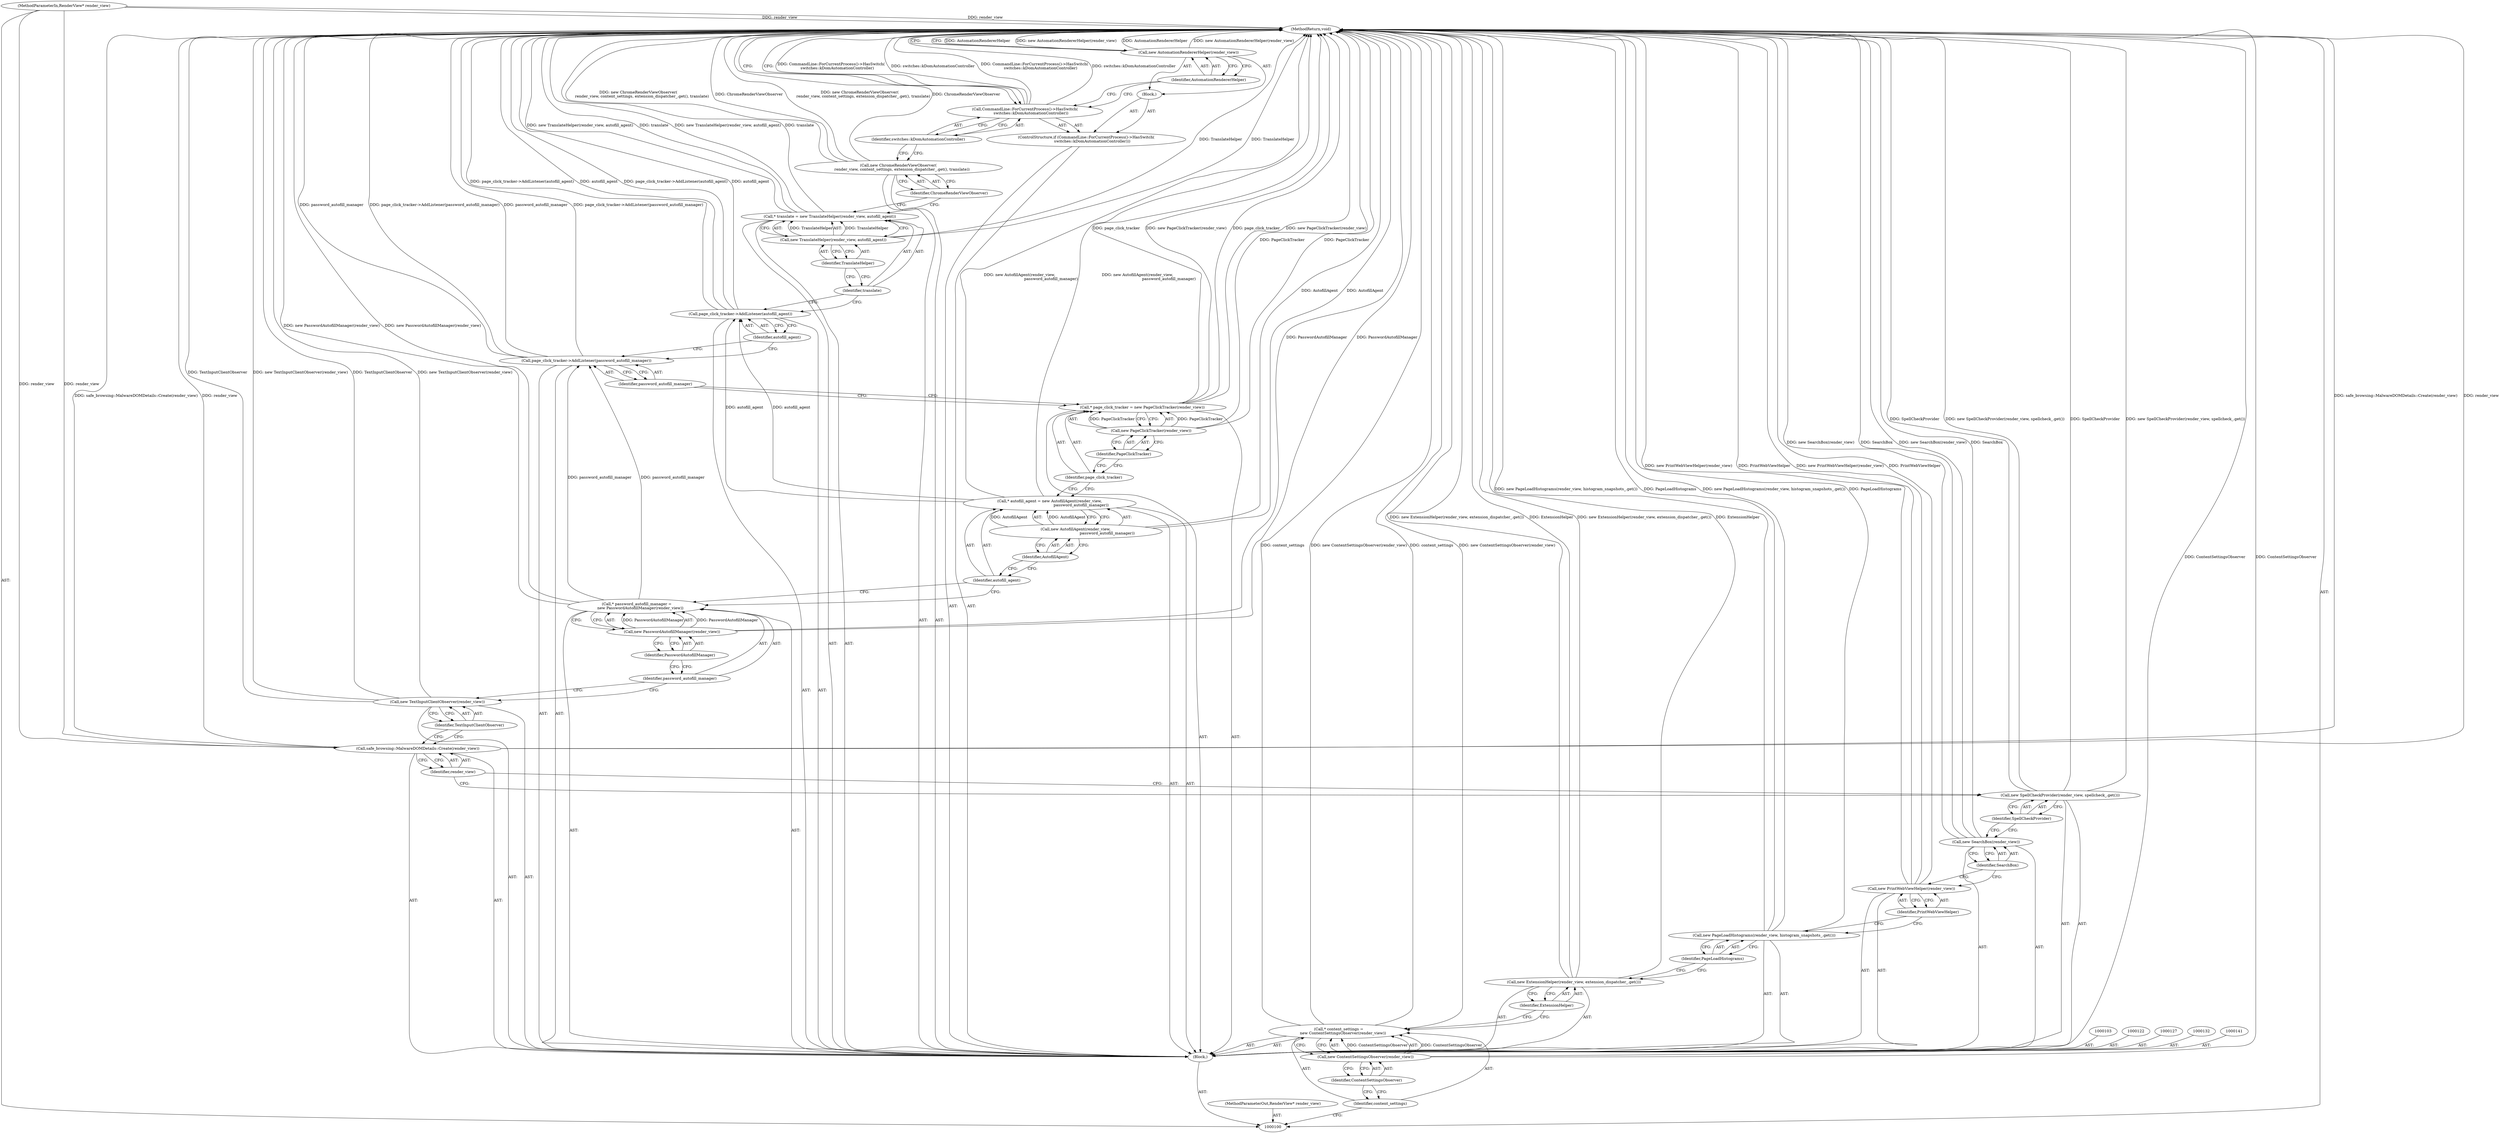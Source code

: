 digraph "0_Chrome_8262245d384be025f13e2a5b3a03b7e5c98374ce_1" {
"1000154" [label="(MethodReturn,void)"];
"1000101" [label="(MethodParameterIn,RenderView* render_view)"];
"1000185" [label="(MethodParameterOut,RenderView* render_view)"];
"1000102" [label="(Block,)"];
"1000118" [label="(Call,safe_browsing::MalwareDOMDetails::Create(render_view))"];
"1000119" [label="(Identifier,render_view)"];
"1000120" [label="(Call,new TextInputClientObserver(render_view))"];
"1000121" [label="(Identifier,TextInputClientObserver)"];
"1000123" [label="(Call,* password_autofill_manager =\n      new PasswordAutofillManager(render_view))"];
"1000124" [label="(Identifier,password_autofill_manager)"];
"1000126" [label="(Identifier,PasswordAutofillManager)"];
"1000125" [label="(Call,new PasswordAutofillManager(render_view))"];
"1000128" [label="(Call,* autofill_agent = new AutofillAgent(render_view,\n                                                    password_autofill_manager))"];
"1000129" [label="(Identifier,autofill_agent)"];
"1000130" [label="(Call,new AutofillAgent(render_view,\n                                                    password_autofill_manager))"];
"1000131" [label="(Identifier,AutofillAgent)"];
"1000104" [label="(Call,* content_settings =\n       new ContentSettingsObserver(render_view))"];
"1000105" [label="(Identifier,content_settings)"];
"1000133" [label="(Call,* page_click_tracker = new PageClickTracker(render_view))"];
"1000134" [label="(Identifier,page_click_tracker)"];
"1000135" [label="(Call,new PageClickTracker(render_view))"];
"1000136" [label="(Identifier,PageClickTracker)"];
"1000137" [label="(Call,page_click_tracker->AddListener(password_autofill_manager))"];
"1000138" [label="(Identifier,password_autofill_manager)"];
"1000139" [label="(Call,page_click_tracker->AddListener(autofill_agent))"];
"1000140" [label="(Identifier,autofill_agent)"];
"1000142" [label="(Call,* translate = new TranslateHelper(render_view, autofill_agent))"];
"1000143" [label="(Identifier,translate)"];
"1000144" [label="(Call,new TranslateHelper(render_view, autofill_agent))"];
"1000145" [label="(Identifier,TranslateHelper)"];
"1000146" [label="(Call,new ChromeRenderViewObserver(\n      render_view, content_settings, extension_dispatcher_.get(), translate))"];
"1000147" [label="(Identifier,ChromeRenderViewObserver)"];
"1000148" [label="(ControlStructure,if (CommandLine::ForCurrentProcess()->HasSwitch(\n          switches::kDomAutomationController)))"];
"1000149" [label="(Call,CommandLine::ForCurrentProcess()->HasSwitch(\n          switches::kDomAutomationController))"];
"1000107" [label="(Identifier,ContentSettingsObserver)"];
"1000106" [label="(Call,new ContentSettingsObserver(render_view))"];
"1000150" [label="(Identifier,switches::kDomAutomationController)"];
"1000151" [label="(Block,)"];
"1000152" [label="(Call,new AutomationRendererHelper(render_view))"];
"1000153" [label="(Identifier,AutomationRendererHelper)"];
"1000108" [label="(Call,new ExtensionHelper(render_view, extension_dispatcher_.get()))"];
"1000109" [label="(Identifier,ExtensionHelper)"];
"1000110" [label="(Call,new PageLoadHistograms(render_view, histogram_snapshots_.get()))"];
"1000111" [label="(Identifier,PageLoadHistograms)"];
"1000112" [label="(Call,new PrintWebViewHelper(render_view))"];
"1000113" [label="(Identifier,PrintWebViewHelper)"];
"1000114" [label="(Call,new SearchBox(render_view))"];
"1000115" [label="(Identifier,SearchBox)"];
"1000116" [label="(Call,new SpellCheckProvider(render_view, spellcheck_.get()))"];
"1000117" [label="(Identifier,SpellCheckProvider)"];
"1000154" -> "1000100"  [label="AST: "];
"1000154" -> "1000152"  [label="CFG: "];
"1000154" -> "1000149"  [label="CFG: "];
"1000116" -> "1000154"  [label="DDG: SpellCheckProvider"];
"1000116" -> "1000154"  [label="DDG: new SpellCheckProvider(render_view, spellcheck_.get())"];
"1000123" -> "1000154"  [label="DDG: new PasswordAutofillManager(render_view)"];
"1000108" -> "1000154"  [label="DDG: new ExtensionHelper(render_view, extension_dispatcher_.get())"];
"1000108" -> "1000154"  [label="DDG: ExtensionHelper"];
"1000106" -> "1000154"  [label="DDG: ContentSettingsObserver"];
"1000104" -> "1000154"  [label="DDG: content_settings"];
"1000104" -> "1000154"  [label="DDG: new ContentSettingsObserver(render_view)"];
"1000114" -> "1000154"  [label="DDG: new SearchBox(render_view)"];
"1000114" -> "1000154"  [label="DDG: SearchBox"];
"1000149" -> "1000154"  [label="DDG: CommandLine::ForCurrentProcess()->HasSwitch(\n          switches::kDomAutomationController)"];
"1000149" -> "1000154"  [label="DDG: switches::kDomAutomationController"];
"1000152" -> "1000154"  [label="DDG: AutomationRendererHelper"];
"1000152" -> "1000154"  [label="DDG: new AutomationRendererHelper(render_view)"];
"1000118" -> "1000154"  [label="DDG: safe_browsing::MalwareDOMDetails::Create(render_view)"];
"1000118" -> "1000154"  [label="DDG: render_view"];
"1000146" -> "1000154"  [label="DDG: new ChromeRenderViewObserver(\n      render_view, content_settings, extension_dispatcher_.get(), translate)"];
"1000146" -> "1000154"  [label="DDG: ChromeRenderViewObserver"];
"1000130" -> "1000154"  [label="DDG: AutofillAgent"];
"1000128" -> "1000154"  [label="DDG: new AutofillAgent(render_view,\n                                                    password_autofill_manager)"];
"1000125" -> "1000154"  [label="DDG: PasswordAutofillManager"];
"1000139" -> "1000154"  [label="DDG: page_click_tracker->AddListener(autofill_agent)"];
"1000139" -> "1000154"  [label="DDG: autofill_agent"];
"1000142" -> "1000154"  [label="DDG: new TranslateHelper(render_view, autofill_agent)"];
"1000142" -> "1000154"  [label="DDG: translate"];
"1000133" -> "1000154"  [label="DDG: page_click_tracker"];
"1000133" -> "1000154"  [label="DDG: new PageClickTracker(render_view)"];
"1000120" -> "1000154"  [label="DDG: TextInputClientObserver"];
"1000120" -> "1000154"  [label="DDG: new TextInputClientObserver(render_view)"];
"1000112" -> "1000154"  [label="DDG: new PrintWebViewHelper(render_view)"];
"1000112" -> "1000154"  [label="DDG: PrintWebViewHelper"];
"1000101" -> "1000154"  [label="DDG: render_view"];
"1000110" -> "1000154"  [label="DDG: new PageLoadHistograms(render_view, histogram_snapshots_.get())"];
"1000110" -> "1000154"  [label="DDG: PageLoadHistograms"];
"1000135" -> "1000154"  [label="DDG: PageClickTracker"];
"1000144" -> "1000154"  [label="DDG: TranslateHelper"];
"1000137" -> "1000154"  [label="DDG: password_autofill_manager"];
"1000137" -> "1000154"  [label="DDG: page_click_tracker->AddListener(password_autofill_manager)"];
"1000101" -> "1000100"  [label="AST: "];
"1000101" -> "1000154"  [label="DDG: render_view"];
"1000101" -> "1000118"  [label="DDG: render_view"];
"1000185" -> "1000100"  [label="AST: "];
"1000102" -> "1000100"  [label="AST: "];
"1000103" -> "1000102"  [label="AST: "];
"1000104" -> "1000102"  [label="AST: "];
"1000108" -> "1000102"  [label="AST: "];
"1000110" -> "1000102"  [label="AST: "];
"1000112" -> "1000102"  [label="AST: "];
"1000114" -> "1000102"  [label="AST: "];
"1000116" -> "1000102"  [label="AST: "];
"1000118" -> "1000102"  [label="AST: "];
"1000120" -> "1000102"  [label="AST: "];
"1000122" -> "1000102"  [label="AST: "];
"1000123" -> "1000102"  [label="AST: "];
"1000127" -> "1000102"  [label="AST: "];
"1000128" -> "1000102"  [label="AST: "];
"1000132" -> "1000102"  [label="AST: "];
"1000133" -> "1000102"  [label="AST: "];
"1000137" -> "1000102"  [label="AST: "];
"1000139" -> "1000102"  [label="AST: "];
"1000141" -> "1000102"  [label="AST: "];
"1000142" -> "1000102"  [label="AST: "];
"1000146" -> "1000102"  [label="AST: "];
"1000148" -> "1000102"  [label="AST: "];
"1000118" -> "1000102"  [label="AST: "];
"1000118" -> "1000119"  [label="CFG: "];
"1000119" -> "1000118"  [label="AST: "];
"1000121" -> "1000118"  [label="CFG: "];
"1000118" -> "1000154"  [label="DDG: safe_browsing::MalwareDOMDetails::Create(render_view)"];
"1000118" -> "1000154"  [label="DDG: render_view"];
"1000101" -> "1000118"  [label="DDG: render_view"];
"1000119" -> "1000118"  [label="AST: "];
"1000119" -> "1000116"  [label="CFG: "];
"1000118" -> "1000119"  [label="CFG: "];
"1000120" -> "1000102"  [label="AST: "];
"1000120" -> "1000121"  [label="CFG: "];
"1000121" -> "1000120"  [label="AST: "];
"1000124" -> "1000120"  [label="CFG: "];
"1000120" -> "1000154"  [label="DDG: TextInputClientObserver"];
"1000120" -> "1000154"  [label="DDG: new TextInputClientObserver(render_view)"];
"1000121" -> "1000120"  [label="AST: "];
"1000121" -> "1000118"  [label="CFG: "];
"1000120" -> "1000121"  [label="CFG: "];
"1000123" -> "1000102"  [label="AST: "];
"1000123" -> "1000125"  [label="CFG: "];
"1000124" -> "1000123"  [label="AST: "];
"1000125" -> "1000123"  [label="AST: "];
"1000129" -> "1000123"  [label="CFG: "];
"1000123" -> "1000154"  [label="DDG: new PasswordAutofillManager(render_view)"];
"1000125" -> "1000123"  [label="DDG: PasswordAutofillManager"];
"1000123" -> "1000137"  [label="DDG: password_autofill_manager"];
"1000124" -> "1000123"  [label="AST: "];
"1000124" -> "1000120"  [label="CFG: "];
"1000126" -> "1000124"  [label="CFG: "];
"1000126" -> "1000125"  [label="AST: "];
"1000126" -> "1000124"  [label="CFG: "];
"1000125" -> "1000126"  [label="CFG: "];
"1000125" -> "1000123"  [label="AST: "];
"1000125" -> "1000126"  [label="CFG: "];
"1000126" -> "1000125"  [label="AST: "];
"1000123" -> "1000125"  [label="CFG: "];
"1000125" -> "1000154"  [label="DDG: PasswordAutofillManager"];
"1000125" -> "1000123"  [label="DDG: PasswordAutofillManager"];
"1000128" -> "1000102"  [label="AST: "];
"1000128" -> "1000130"  [label="CFG: "];
"1000129" -> "1000128"  [label="AST: "];
"1000130" -> "1000128"  [label="AST: "];
"1000134" -> "1000128"  [label="CFG: "];
"1000128" -> "1000154"  [label="DDG: new AutofillAgent(render_view,\n                                                    password_autofill_manager)"];
"1000130" -> "1000128"  [label="DDG: AutofillAgent"];
"1000128" -> "1000139"  [label="DDG: autofill_agent"];
"1000129" -> "1000128"  [label="AST: "];
"1000129" -> "1000123"  [label="CFG: "];
"1000131" -> "1000129"  [label="CFG: "];
"1000130" -> "1000128"  [label="AST: "];
"1000130" -> "1000131"  [label="CFG: "];
"1000131" -> "1000130"  [label="AST: "];
"1000128" -> "1000130"  [label="CFG: "];
"1000130" -> "1000154"  [label="DDG: AutofillAgent"];
"1000130" -> "1000128"  [label="DDG: AutofillAgent"];
"1000131" -> "1000130"  [label="AST: "];
"1000131" -> "1000129"  [label="CFG: "];
"1000130" -> "1000131"  [label="CFG: "];
"1000104" -> "1000102"  [label="AST: "];
"1000104" -> "1000106"  [label="CFG: "];
"1000105" -> "1000104"  [label="AST: "];
"1000106" -> "1000104"  [label="AST: "];
"1000109" -> "1000104"  [label="CFG: "];
"1000104" -> "1000154"  [label="DDG: content_settings"];
"1000104" -> "1000154"  [label="DDG: new ContentSettingsObserver(render_view)"];
"1000106" -> "1000104"  [label="DDG: ContentSettingsObserver"];
"1000105" -> "1000104"  [label="AST: "];
"1000105" -> "1000100"  [label="CFG: "];
"1000107" -> "1000105"  [label="CFG: "];
"1000133" -> "1000102"  [label="AST: "];
"1000133" -> "1000135"  [label="CFG: "];
"1000134" -> "1000133"  [label="AST: "];
"1000135" -> "1000133"  [label="AST: "];
"1000138" -> "1000133"  [label="CFG: "];
"1000133" -> "1000154"  [label="DDG: page_click_tracker"];
"1000133" -> "1000154"  [label="DDG: new PageClickTracker(render_view)"];
"1000135" -> "1000133"  [label="DDG: PageClickTracker"];
"1000134" -> "1000133"  [label="AST: "];
"1000134" -> "1000128"  [label="CFG: "];
"1000136" -> "1000134"  [label="CFG: "];
"1000135" -> "1000133"  [label="AST: "];
"1000135" -> "1000136"  [label="CFG: "];
"1000136" -> "1000135"  [label="AST: "];
"1000133" -> "1000135"  [label="CFG: "];
"1000135" -> "1000154"  [label="DDG: PageClickTracker"];
"1000135" -> "1000133"  [label="DDG: PageClickTracker"];
"1000136" -> "1000135"  [label="AST: "];
"1000136" -> "1000134"  [label="CFG: "];
"1000135" -> "1000136"  [label="CFG: "];
"1000137" -> "1000102"  [label="AST: "];
"1000137" -> "1000138"  [label="CFG: "];
"1000138" -> "1000137"  [label="AST: "];
"1000140" -> "1000137"  [label="CFG: "];
"1000137" -> "1000154"  [label="DDG: password_autofill_manager"];
"1000137" -> "1000154"  [label="DDG: page_click_tracker->AddListener(password_autofill_manager)"];
"1000123" -> "1000137"  [label="DDG: password_autofill_manager"];
"1000138" -> "1000137"  [label="AST: "];
"1000138" -> "1000133"  [label="CFG: "];
"1000137" -> "1000138"  [label="CFG: "];
"1000139" -> "1000102"  [label="AST: "];
"1000139" -> "1000140"  [label="CFG: "];
"1000140" -> "1000139"  [label="AST: "];
"1000143" -> "1000139"  [label="CFG: "];
"1000139" -> "1000154"  [label="DDG: page_click_tracker->AddListener(autofill_agent)"];
"1000139" -> "1000154"  [label="DDG: autofill_agent"];
"1000128" -> "1000139"  [label="DDG: autofill_agent"];
"1000140" -> "1000139"  [label="AST: "];
"1000140" -> "1000137"  [label="CFG: "];
"1000139" -> "1000140"  [label="CFG: "];
"1000142" -> "1000102"  [label="AST: "];
"1000142" -> "1000144"  [label="CFG: "];
"1000143" -> "1000142"  [label="AST: "];
"1000144" -> "1000142"  [label="AST: "];
"1000147" -> "1000142"  [label="CFG: "];
"1000142" -> "1000154"  [label="DDG: new TranslateHelper(render_view, autofill_agent)"];
"1000142" -> "1000154"  [label="DDG: translate"];
"1000144" -> "1000142"  [label="DDG: TranslateHelper"];
"1000143" -> "1000142"  [label="AST: "];
"1000143" -> "1000139"  [label="CFG: "];
"1000145" -> "1000143"  [label="CFG: "];
"1000144" -> "1000142"  [label="AST: "];
"1000144" -> "1000145"  [label="CFG: "];
"1000145" -> "1000144"  [label="AST: "];
"1000142" -> "1000144"  [label="CFG: "];
"1000144" -> "1000154"  [label="DDG: TranslateHelper"];
"1000144" -> "1000142"  [label="DDG: TranslateHelper"];
"1000145" -> "1000144"  [label="AST: "];
"1000145" -> "1000143"  [label="CFG: "];
"1000144" -> "1000145"  [label="CFG: "];
"1000146" -> "1000102"  [label="AST: "];
"1000146" -> "1000147"  [label="CFG: "];
"1000147" -> "1000146"  [label="AST: "];
"1000150" -> "1000146"  [label="CFG: "];
"1000146" -> "1000154"  [label="DDG: new ChromeRenderViewObserver(\n      render_view, content_settings, extension_dispatcher_.get(), translate)"];
"1000146" -> "1000154"  [label="DDG: ChromeRenderViewObserver"];
"1000147" -> "1000146"  [label="AST: "];
"1000147" -> "1000142"  [label="CFG: "];
"1000146" -> "1000147"  [label="CFG: "];
"1000148" -> "1000102"  [label="AST: "];
"1000149" -> "1000148"  [label="AST: "];
"1000151" -> "1000148"  [label="AST: "];
"1000149" -> "1000148"  [label="AST: "];
"1000149" -> "1000150"  [label="CFG: "];
"1000150" -> "1000149"  [label="AST: "];
"1000153" -> "1000149"  [label="CFG: "];
"1000154" -> "1000149"  [label="CFG: "];
"1000149" -> "1000154"  [label="DDG: CommandLine::ForCurrentProcess()->HasSwitch(\n          switches::kDomAutomationController)"];
"1000149" -> "1000154"  [label="DDG: switches::kDomAutomationController"];
"1000107" -> "1000106"  [label="AST: "];
"1000107" -> "1000105"  [label="CFG: "];
"1000106" -> "1000107"  [label="CFG: "];
"1000106" -> "1000104"  [label="AST: "];
"1000106" -> "1000107"  [label="CFG: "];
"1000107" -> "1000106"  [label="AST: "];
"1000104" -> "1000106"  [label="CFG: "];
"1000106" -> "1000154"  [label="DDG: ContentSettingsObserver"];
"1000106" -> "1000104"  [label="DDG: ContentSettingsObserver"];
"1000150" -> "1000149"  [label="AST: "];
"1000150" -> "1000146"  [label="CFG: "];
"1000149" -> "1000150"  [label="CFG: "];
"1000151" -> "1000148"  [label="AST: "];
"1000152" -> "1000151"  [label="AST: "];
"1000152" -> "1000151"  [label="AST: "];
"1000152" -> "1000153"  [label="CFG: "];
"1000153" -> "1000152"  [label="AST: "];
"1000154" -> "1000152"  [label="CFG: "];
"1000152" -> "1000154"  [label="DDG: AutomationRendererHelper"];
"1000152" -> "1000154"  [label="DDG: new AutomationRendererHelper(render_view)"];
"1000153" -> "1000152"  [label="AST: "];
"1000153" -> "1000149"  [label="CFG: "];
"1000152" -> "1000153"  [label="CFG: "];
"1000108" -> "1000102"  [label="AST: "];
"1000108" -> "1000109"  [label="CFG: "];
"1000109" -> "1000108"  [label="AST: "];
"1000111" -> "1000108"  [label="CFG: "];
"1000108" -> "1000154"  [label="DDG: new ExtensionHelper(render_view, extension_dispatcher_.get())"];
"1000108" -> "1000154"  [label="DDG: ExtensionHelper"];
"1000109" -> "1000108"  [label="AST: "];
"1000109" -> "1000104"  [label="CFG: "];
"1000108" -> "1000109"  [label="CFG: "];
"1000110" -> "1000102"  [label="AST: "];
"1000110" -> "1000111"  [label="CFG: "];
"1000111" -> "1000110"  [label="AST: "];
"1000113" -> "1000110"  [label="CFG: "];
"1000110" -> "1000154"  [label="DDG: new PageLoadHistograms(render_view, histogram_snapshots_.get())"];
"1000110" -> "1000154"  [label="DDG: PageLoadHistograms"];
"1000111" -> "1000110"  [label="AST: "];
"1000111" -> "1000108"  [label="CFG: "];
"1000110" -> "1000111"  [label="CFG: "];
"1000112" -> "1000102"  [label="AST: "];
"1000112" -> "1000113"  [label="CFG: "];
"1000113" -> "1000112"  [label="AST: "];
"1000115" -> "1000112"  [label="CFG: "];
"1000112" -> "1000154"  [label="DDG: new PrintWebViewHelper(render_view)"];
"1000112" -> "1000154"  [label="DDG: PrintWebViewHelper"];
"1000113" -> "1000112"  [label="AST: "];
"1000113" -> "1000110"  [label="CFG: "];
"1000112" -> "1000113"  [label="CFG: "];
"1000114" -> "1000102"  [label="AST: "];
"1000114" -> "1000115"  [label="CFG: "];
"1000115" -> "1000114"  [label="AST: "];
"1000117" -> "1000114"  [label="CFG: "];
"1000114" -> "1000154"  [label="DDG: new SearchBox(render_view)"];
"1000114" -> "1000154"  [label="DDG: SearchBox"];
"1000115" -> "1000114"  [label="AST: "];
"1000115" -> "1000112"  [label="CFG: "];
"1000114" -> "1000115"  [label="CFG: "];
"1000116" -> "1000102"  [label="AST: "];
"1000116" -> "1000117"  [label="CFG: "];
"1000117" -> "1000116"  [label="AST: "];
"1000119" -> "1000116"  [label="CFG: "];
"1000116" -> "1000154"  [label="DDG: SpellCheckProvider"];
"1000116" -> "1000154"  [label="DDG: new SpellCheckProvider(render_view, spellcheck_.get())"];
"1000117" -> "1000116"  [label="AST: "];
"1000117" -> "1000114"  [label="CFG: "];
"1000116" -> "1000117"  [label="CFG: "];
}
